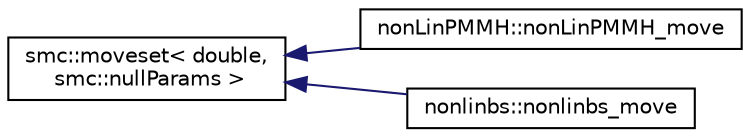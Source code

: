 digraph "Graphical Class Hierarchy"
{
 // LATEX_PDF_SIZE
  edge [fontname="Helvetica",fontsize="10",labelfontname="Helvetica",labelfontsize="10"];
  node [fontname="Helvetica",fontsize="10",shape=record];
  rankdir="LR";
  Node0 [label="smc::moveset\< double,\l smc::nullParams \>",height=0.2,width=0.4,color="black", fillcolor="white", style="filled",URL="$classsmc_1_1moveset.html",tooltip=" "];
  Node0 -> Node1 [dir="back",color="midnightblue",fontsize="10",style="solid",fontname="Helvetica"];
  Node1 [label="nonLinPMMH::nonLinPMMH_move",height=0.2,width=0.4,color="black", fillcolor="white", style="filled",URL="$classnonLinPMMH_1_1nonLinPMMH__move.html",tooltip=" "];
  Node0 -> Node2 [dir="back",color="midnightblue",fontsize="10",style="solid",fontname="Helvetica"];
  Node2 [label="nonlinbs::nonlinbs_move",height=0.2,width=0.4,color="black", fillcolor="white", style="filled",URL="$classnonlinbs_1_1nonlinbs__move.html",tooltip=" "];
}
